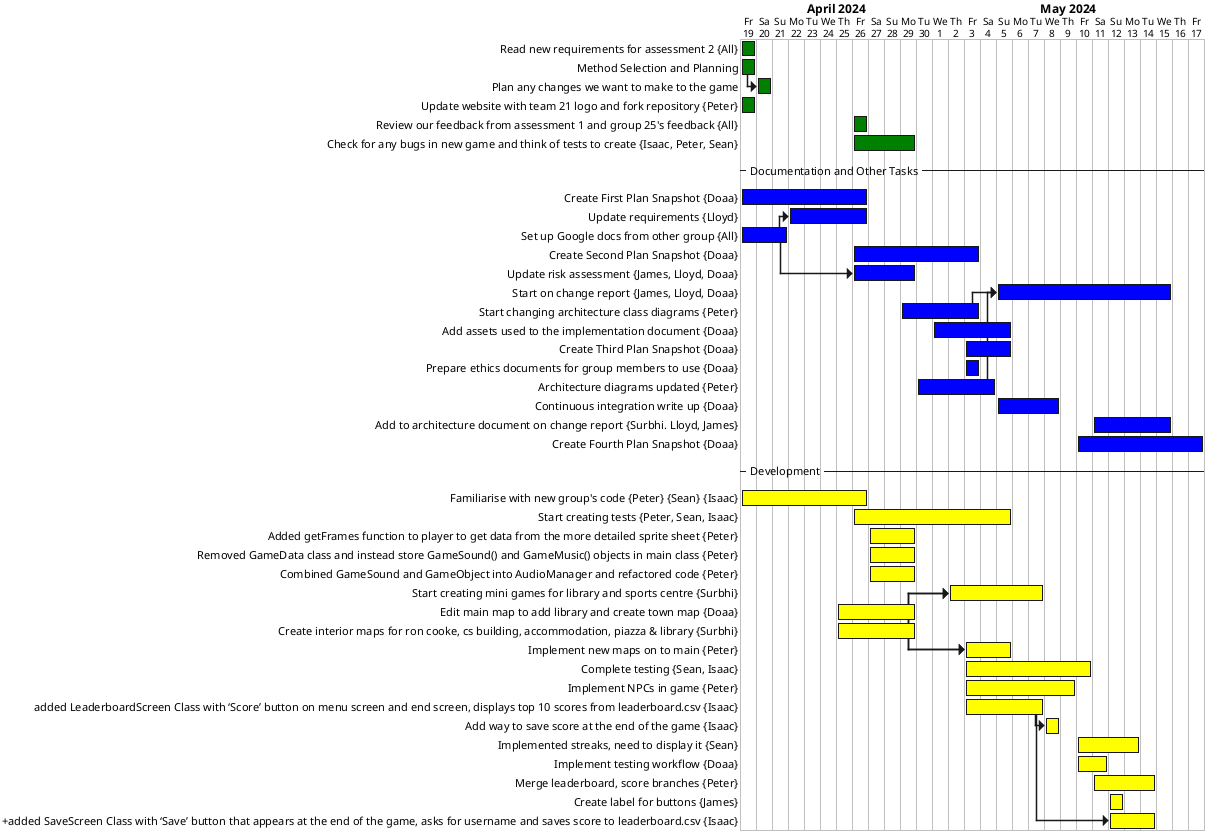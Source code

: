 @startgantt
'printscale weekly with calendar date zoom 4
weeks starts on Friday and must have at least 1 days
hide footbox
hide resources footbox
Label on first column and right aligned


Project starts the 19 of April 2024
<style>
ganttDiagram {
	task {
		BackGroundColor Green
	}
}
</style>
'Week 8
[Read new requirements for assessment 2] on {All} starts D+0
[Method Selection and Planning] -> [Plan any changes we want to make to the game]
[Update website with team 21 logo and fork repository] on {Peter} starts D+0

'Week 9
[Review our feedback from assessment 1 and group 25's feedback] on {All} starts 2024-04-26 and ends 2024-04-26
[Check for any bugs in new game and think of tests to create] on {Isaac, Peter, Sean} starts 2024-04-26 and ends 2024-04-29

'Week 10

--Documentation and Other Tasks--

<style>
ganttDiagram {
	task {
		BackGroundColor Blue
	}
}
</style>

'Week 8
[Create First Plan Snapshot] on {Doaa} starts 2024-04-19 and ends 2024-04-26
[Update requirements] on {Lloyd} starts 2024-04-19 and ends 2024-04-26
[Set up Google docs from other group] on {All} starts D+0 and ends 2024-04-21
[Set up Google docs from other group] on {All} starts D+0 and ends 2024-04-21
[Set up Google docs from other group] -> [Update requirements]
'Week 9
[Create Second Plan Snapshot] on {Doaa} starts 2024-04-26 and ends 2024-05-03
[Update risk assessment] on {James, Lloyd, Doaa} starts 2024-04-26 and ends 2024-04-29
[Start on change report] on {James, Lloyd, Doaa} starts 2024-04-26 and ends 2024-05-15
[Start changing architecture class diagrams] on {Peter} starts 2024-04-29 and ends 2024-05-03
[Add assets used to the implementation document] on {Doaa} starts 2024-05-01 and ends 2024-05-05
[Set up Google docs from other group] -> [Update risk assessment]

'Week 10
[Create Third Plan Snapshot] on {Doaa} starts 2024-05-03 and requires 3 day
[Prepare ethics documents for group members to use] on {Doaa} starts 2024-05-03 and requires 1 day
[Architecture diagrams updated] on {Peter} starts 2024-04-30 and requires 5 days
[Continuous integration write up] on {Doaa} starts 2024-05-05 and requires 4 days
[Architecture diagrams updated] -> [Start on change report]
[Start changing architecture class diagrams] -> [Start on change report]

'Week 11
[Add to architecture document on change report] on {Surbhi. Lloyd, James} starts 2024-05-11 and requires 5 days
[Create Fourth Plan Snapshot] on {Doaa} starts 2024-05-10 and ends 2024-05-17

--Development--
<style>
ganttDiagram {
	task {
		BackGroundColor Yellow
	}
}
</style>
'Week 8
[Familiarise with new group's code] on {Peter} {Sean} {Isaac} starts 2024-04-19 and ends 2024-04-26

'Week 9
[Start creating tests] on {Peter, Sean, Isaac} starts 2024-04-26 and ends 2024-05-05
[Added getFrames function to player to get data from the more detailed sprite sheet] on {Peter} starts 2024-04-27 and ends 2024-04-29
[Removed GameData class and instead store GameSound() and GameMusic() objects in main class] on {Peter} starts 2024-04-27 and ends 2024-04-29
[Combined GameSound and GameObject into AudioManager and refactored code] on {Peter} starts 2024-04-27 and ends 2024-04-29
[Start creating mini games for library and sports centre] on {Surbhi} starts 2024-05-02 and ends 2024-05-07
[Edit main map to add library and create town map] on {Doaa} starts 2024-04-25 and ends 2024-04-29
[Edit main map to add library and create town map] -> [Start creating mini games for library and sports centre]
[Create interior maps for ron cooke, cs building, accommodation, piazza & library] on {Surbhi} starts 2024-04-25 and ends 2024-04-29
[Create interior maps for ron cooke, cs building, accommodation, piazza & library] -> [Start creating mini games for library and sports centre]
[Create interior maps for ron cooke, cs building, accommodation, piazza & library] -> [Implement new maps on to main]
[Edit main map to add library and create town map] -> [Implement new maps on to main]

'Week 10
[Complete testing] on {Sean, Isaac} starts 2024-05-03 and ends 2024-05-10
[Implement NPCs in game] on {Peter} starts 2024-05-03 and ends 2024-05-09
[Implement new maps on to main] on {Peter} starts 2024-05-03 and ends 2024-05-05
[added LeaderboardScreen Class with ‘Score’ button on menu screen and end screen, displays top 10 scores from leaderboard.csv] on {Isaac} starts 2024-05-03 and ends 2024-05-07
[Add way to save score at the end of the game] on {Isaac} starts 2024-05-04 and ends 2024-05-08
[Implemented streaks, need to display it] on {Sean} starts 2024-05-10 and ends 2024-05-13
[added LeaderboardScreen Class with ‘Score’ button on menu screen and end screen, displays top 10 scores from leaderboard.csv] -> [Add way to save score at the end of the game]

'Week 11
[Implement testing workflow] on {Doaa} starts 2024-05-10 and ends 2024-05-11
[Merge leaderboard, score branches] on {Peter} starts 2024-05-11 and requires 4 days
[Create label for buttons] on {James} starts 2024-05-12 and requires 1 day
[+added SaveScreen Class with ‘Save’ button that appears at the end of the game, asks for username and saves score to leaderboard.csv] on {Isaac} starts 2024-05-12 and ends 2024-05-14
[added LeaderboardScreen Class with ‘Score’ button on menu screen and end screen, displays top 10 scores from leaderboard.csv] -> [+added SaveScreen Class with ‘Save’ button that appears at the end of the game, asks for username and saves score to leaderboard.csv]
@endgantt